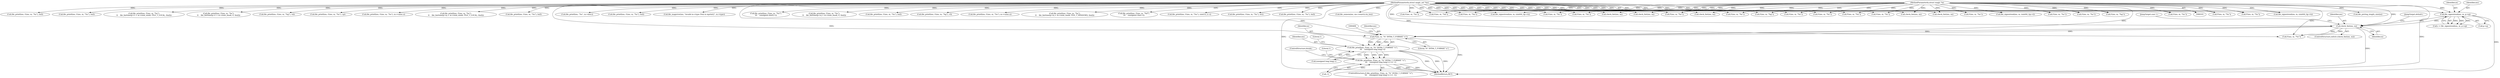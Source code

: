 digraph "0_file_4a284c89d6ef11aca34da65da7d673050a5ea320_5@pointer" {
"1000401" [label="(Call,F(ms, m, \"%\" INT64_T_FORMAT \"u\"))"];
"1000362" [label="(Call,check_fmt(ms, m))"];
"1000355" [label="(Call,file_signextend(ms, m, p->q))"];
"1000102" [label="(MethodParameterIn,struct magic_set *ms)"];
"1000103" [label="(MethodParameterIn,struct magic *m)"];
"1000399" [label="(Call,file_printf(ms, F(ms, m, \"%\" INT64_T_FORMAT \"u\"),\n\t\t\t    (unsigned long long) v))"];
"1000398" [label="(Call,file_printf(ms, F(ms, m, \"%\" INT64_T_FORMAT \"u\"),\n\t\t\t    (unsigned long long) v) == -1)"];
"1001002" [label="(Call,file_printf(ms, \"%s\", m->desc))"];
"1000159" [label="(Call,file_printf(ms, F(ms, m, \"%s\"), buf))"];
"1001029" [label="(Call,file_magerror(ms, \"invalid m->type (%d) in mprint()\", m->type))"];
"1000412" [label="(Literal,1)"];
"1000385" [label="(Call,F(ms, m, \"%s\"))"];
"1000177" [label="(Call,F(ms, m, \"%d\"))"];
"1000396" [label="(JumpTarget,default:)"];
"1000250" [label="(Call,file_printf(ms, F(ms, m, \"%u\"),\n\t\t\t    (unsigned short) v))"];
"1000749" [label="(Call,check_fmt(ms, m))"];
"1000138" [label="(Call,check_fmt(ms, m))"];
"1000607" [label="(Call,F(ms, m, \"%s\"))"];
"1000675" [label="(Call,file_printf(ms, F(ms, m, \"%s\"),\n\t\t    file_fmttime(p->q + m->num_mask, 0, tbuf)))"];
"1000834" [label="(Call,file_printf(ms, F(ms, m, \"%s\"), buf))"];
"1000784" [label="(Call,file_printf(ms, F(ms, m, \"%g\"), vf))"];
"1000442" [label="(Call,file_printf(ms, F(ms, m, \"%s\"), m->value.s))"];
"1000405" [label="(Call,(unsigned long long) v)"];
"1000408" [label="(Call,-1)"];
"1000677" [label="(Call,F(ms, m, \"%s\"))"];
"1000560" [label="(Call,file_pstring_length_size(m))"];
"1000398" [label="(Call,file_printf(ms, F(ms, m, \"%\" INT64_T_FORMAT \"u\"),\n\t\t\t    (unsigned long long) v) == -1)"];
"1000364" [label="(Identifier,m)"];
"1000252" [label="(Call,F(ms, m, \"%u\"))"];
"1000361" [label="(ControlStructure,switch (check_fmt(ms, m)))"];
"1000710" [label="(Call,file_printf(ms, F(ms, m, \"%s\"),\n\t\t    file_fmttime(p->q + m->num_mask, FILE_T_WINDOWS, tbuf)))"];
"1000542" [label="(Call,F(ms, m, \"%s\"))"];
"1000402" [label="(Identifier,ms)"];
"1000357" [label="(Identifier,m)"];
"1000175" [label="(Call,file_printf(ms, F(ms, m, \"%d\"),\n\t\t\t    (unsigned char) v))"];
"1000404" [label="(Literal,\"%\" INT64_T_FORMAT \"u\")"];
"1000213" [label="(Call,check_fmt(ms, m))"];
"1000399" [label="(Call,file_printf(ms, F(ms, m, \"%\" INT64_T_FORMAT \"u\"),\n\t\t\t    (unsigned long long) v))"];
"1000289" [label="(Call,check_fmt(ms, m))"];
"1000326" [label="(Call,file_printf(ms, F(ms, m, \"%u\"), (uint32_t) v))"];
"1000712" [label="(Call,F(ms, m, \"%s\"))"];
"1000540" [label="(Call,file_printf(ms, F(ms, m, \"%s\"), str))"];
"1000768" [label="(Call,file_printf(ms, F(ms, m, \"%s\"), buf))"];
"1001042" [label="(MethodReturn,RET)"];
"1000280" [label="(Call,file_signextend(ms, m, (uint64_t)p->l))"];
"1000102" [label="(MethodParameterIn,struct magic_set *ms)"];
"1000236" [label="(Call,F(ms, m, \"%s\"))"];
"1000356" [label="(Identifier,ms)"];
"1000328" [label="(Call,F(ms, m, \"%u\"))"];
"1000161" [label="(Call,F(ms, m, \"%s\"))"];
"1000770" [label="(Call,F(ms, m, \"%s\"))"];
"1000815" [label="(Call,check_fmt(ms, m))"];
"1000362" [label="(Call,check_fmt(ms, m))"];
"1000836" [label="(Call,F(ms, m, \"%s\"))"];
"1000896" [label="(Call,file_oomem(ms, ms->search.rm_len))"];
"1000910" [label="(Call,F(ms, m, \"%s\"))"];
"1000642" [label="(Call,F(ms, m, \"%s\"))"];
"1000370" [label="(JumpTarget,case 1:)"];
"1000363" [label="(Identifier,ms)"];
"1000204" [label="(Call,file_signextend(ms, m, (uint64_t)p->h))"];
"1000355" [label="(Call,file_signextend(ms, m, p->q))"];
"1000383" [label="(Call,file_printf(ms, F(ms, m, \"%s\"), buf))"];
"1000413" [label="(ControlStructure,break;)"];
"1000400" [label="(Identifier,ms)"];
"1000409" [label="(Literal,1)"];
"1000401" [label="(Call,F(ms, m, \"%\" INT64_T_FORMAT \"u\"))"];
"1000234" [label="(Call,file_printf(ms, F(ms, m, \"%s\"), buf))"];
"1000569" [label="(Call,file_printf(ms, F(ms, m, \"%s\"),\n\t\t    file_fmttime(p->l + m->num_mask, FILE_T_LOCAL, tbuf)))"];
"1000444" [label="(Call,F(ms, m, \"%s\"))"];
"1000605" [label="(Call,file_printf(ms, F(ms, m, \"%s\"),\n\t\t    file_fmttime(p->l + m->num_mask, 0, tbuf)))"];
"1000850" [label="(Call,file_printf(ms, F(ms, m, \"%g\"), vd))"];
"1000397" [label="(ControlStructure,if (file_printf(ms, F(ms, m, \"%\" INT64_T_FORMAT \"u\"),\n\t\t\t    (unsigned long long) v) == -1))"];
"1000129" [label="(Call,file_signextend(ms, m, (uint64_t)p->b))"];
"1000103" [label="(MethodParameterIn,struct magic *m)"];
"1000958" [label="(Call,F(ms, m, \"%s\"))"];
"1000353" [label="(Call,v = file_signextend(ms, m, p->q))"];
"1000786" [label="(Call,F(ms, m, \"%g\"))"];
"1000908" [label="(Call,file_printf(ms, F(ms, m, \"%s\"), cp))"];
"1000956" [label="(Call,file_printf(ms, F(ms, m, \"%s\"), m->value.s))"];
"1000312" [label="(Call,F(ms, m, \"%s\"))"];
"1000640" [label="(Call,file_printf(ms, F(ms, m, \"%s\"),\n\t\t    file_fmttime(p->q + m->num_mask, FILE_T_LOCAL, tbuf)))"];
"1000852" [label="(Call,F(ms, m, \"%g\"))"];
"1000310" [label="(Call,file_printf(ms, F(ms, m, \"%s\"), buf))"];
"1000571" [label="(Call,F(ms, m, \"%s\"))"];
"1000403" [label="(Identifier,m)"];
"1000358" [label="(Call,p->q)"];
"1000401" -> "1000399"  [label="AST: "];
"1000401" -> "1000404"  [label="CFG: "];
"1000402" -> "1000401"  [label="AST: "];
"1000403" -> "1000401"  [label="AST: "];
"1000404" -> "1000401"  [label="AST: "];
"1000406" -> "1000401"  [label="CFG: "];
"1000401" -> "1001042"  [label="DDG: "];
"1000401" -> "1000399"  [label="DDG: "];
"1000401" -> "1000399"  [label="DDG: "];
"1000401" -> "1000399"  [label="DDG: "];
"1000362" -> "1000401"  [label="DDG: "];
"1000362" -> "1000401"  [label="DDG: "];
"1000102" -> "1000401"  [label="DDG: "];
"1000103" -> "1000401"  [label="DDG: "];
"1000362" -> "1000361"  [label="AST: "];
"1000362" -> "1000364"  [label="CFG: "];
"1000363" -> "1000362"  [label="AST: "];
"1000364" -> "1000362"  [label="AST: "];
"1000370" -> "1000362"  [label="CFG: "];
"1000396" -> "1000362"  [label="CFG: "];
"1000362" -> "1001042"  [label="DDG: "];
"1000355" -> "1000362"  [label="DDG: "];
"1000355" -> "1000362"  [label="DDG: "];
"1000102" -> "1000362"  [label="DDG: "];
"1000103" -> "1000362"  [label="DDG: "];
"1000362" -> "1000385"  [label="DDG: "];
"1000362" -> "1000385"  [label="DDG: "];
"1000355" -> "1000353"  [label="AST: "];
"1000355" -> "1000358"  [label="CFG: "];
"1000356" -> "1000355"  [label="AST: "];
"1000357" -> "1000355"  [label="AST: "];
"1000358" -> "1000355"  [label="AST: "];
"1000353" -> "1000355"  [label="CFG: "];
"1000355" -> "1001042"  [label="DDG: "];
"1000355" -> "1000353"  [label="DDG: "];
"1000355" -> "1000353"  [label="DDG: "];
"1000355" -> "1000353"  [label="DDG: "];
"1000102" -> "1000355"  [label="DDG: "];
"1000103" -> "1000355"  [label="DDG: "];
"1000102" -> "1000101"  [label="AST: "];
"1000102" -> "1001042"  [label="DDG: "];
"1000102" -> "1000129"  [label="DDG: "];
"1000102" -> "1000138"  [label="DDG: "];
"1000102" -> "1000159"  [label="DDG: "];
"1000102" -> "1000161"  [label="DDG: "];
"1000102" -> "1000175"  [label="DDG: "];
"1000102" -> "1000177"  [label="DDG: "];
"1000102" -> "1000204"  [label="DDG: "];
"1000102" -> "1000213"  [label="DDG: "];
"1000102" -> "1000234"  [label="DDG: "];
"1000102" -> "1000236"  [label="DDG: "];
"1000102" -> "1000250"  [label="DDG: "];
"1000102" -> "1000252"  [label="DDG: "];
"1000102" -> "1000280"  [label="DDG: "];
"1000102" -> "1000289"  [label="DDG: "];
"1000102" -> "1000310"  [label="DDG: "];
"1000102" -> "1000312"  [label="DDG: "];
"1000102" -> "1000326"  [label="DDG: "];
"1000102" -> "1000328"  [label="DDG: "];
"1000102" -> "1000383"  [label="DDG: "];
"1000102" -> "1000385"  [label="DDG: "];
"1000102" -> "1000399"  [label="DDG: "];
"1000102" -> "1000442"  [label="DDG: "];
"1000102" -> "1000444"  [label="DDG: "];
"1000102" -> "1000540"  [label="DDG: "];
"1000102" -> "1000542"  [label="DDG: "];
"1000102" -> "1000569"  [label="DDG: "];
"1000102" -> "1000571"  [label="DDG: "];
"1000102" -> "1000605"  [label="DDG: "];
"1000102" -> "1000607"  [label="DDG: "];
"1000102" -> "1000640"  [label="DDG: "];
"1000102" -> "1000642"  [label="DDG: "];
"1000102" -> "1000675"  [label="DDG: "];
"1000102" -> "1000677"  [label="DDG: "];
"1000102" -> "1000710"  [label="DDG: "];
"1000102" -> "1000712"  [label="DDG: "];
"1000102" -> "1000749"  [label="DDG: "];
"1000102" -> "1000768"  [label="DDG: "];
"1000102" -> "1000770"  [label="DDG: "];
"1000102" -> "1000784"  [label="DDG: "];
"1000102" -> "1000786"  [label="DDG: "];
"1000102" -> "1000815"  [label="DDG: "];
"1000102" -> "1000834"  [label="DDG: "];
"1000102" -> "1000836"  [label="DDG: "];
"1000102" -> "1000850"  [label="DDG: "];
"1000102" -> "1000852"  [label="DDG: "];
"1000102" -> "1000896"  [label="DDG: "];
"1000102" -> "1000908"  [label="DDG: "];
"1000102" -> "1000910"  [label="DDG: "];
"1000102" -> "1000956"  [label="DDG: "];
"1000102" -> "1000958"  [label="DDG: "];
"1000102" -> "1001002"  [label="DDG: "];
"1000102" -> "1001029"  [label="DDG: "];
"1000103" -> "1000101"  [label="AST: "];
"1000103" -> "1001042"  [label="DDG: "];
"1000103" -> "1000129"  [label="DDG: "];
"1000103" -> "1000138"  [label="DDG: "];
"1000103" -> "1000161"  [label="DDG: "];
"1000103" -> "1000177"  [label="DDG: "];
"1000103" -> "1000204"  [label="DDG: "];
"1000103" -> "1000213"  [label="DDG: "];
"1000103" -> "1000236"  [label="DDG: "];
"1000103" -> "1000252"  [label="DDG: "];
"1000103" -> "1000280"  [label="DDG: "];
"1000103" -> "1000289"  [label="DDG: "];
"1000103" -> "1000312"  [label="DDG: "];
"1000103" -> "1000328"  [label="DDG: "];
"1000103" -> "1000385"  [label="DDG: "];
"1000103" -> "1000444"  [label="DDG: "];
"1000103" -> "1000542"  [label="DDG: "];
"1000103" -> "1000560"  [label="DDG: "];
"1000103" -> "1000571"  [label="DDG: "];
"1000103" -> "1000607"  [label="DDG: "];
"1000103" -> "1000642"  [label="DDG: "];
"1000103" -> "1000677"  [label="DDG: "];
"1000103" -> "1000712"  [label="DDG: "];
"1000103" -> "1000749"  [label="DDG: "];
"1000103" -> "1000770"  [label="DDG: "];
"1000103" -> "1000786"  [label="DDG: "];
"1000103" -> "1000815"  [label="DDG: "];
"1000103" -> "1000836"  [label="DDG: "];
"1000103" -> "1000852"  [label="DDG: "];
"1000103" -> "1000910"  [label="DDG: "];
"1000103" -> "1000958"  [label="DDG: "];
"1000399" -> "1000398"  [label="AST: "];
"1000399" -> "1000405"  [label="CFG: "];
"1000400" -> "1000399"  [label="AST: "];
"1000405" -> "1000399"  [label="AST: "];
"1000409" -> "1000399"  [label="CFG: "];
"1000399" -> "1001042"  [label="DDG: "];
"1000399" -> "1001042"  [label="DDG: "];
"1000399" -> "1001042"  [label="DDG: "];
"1000399" -> "1000398"  [label="DDG: "];
"1000399" -> "1000398"  [label="DDG: "];
"1000399" -> "1000398"  [label="DDG: "];
"1000405" -> "1000399"  [label="DDG: "];
"1000398" -> "1000397"  [label="AST: "];
"1000398" -> "1000408"  [label="CFG: "];
"1000408" -> "1000398"  [label="AST: "];
"1000412" -> "1000398"  [label="CFG: "];
"1000413" -> "1000398"  [label="CFG: "];
"1000398" -> "1001042"  [label="DDG: "];
"1000398" -> "1001042"  [label="DDG: "];
"1000398" -> "1001042"  [label="DDG: "];
"1000408" -> "1000398"  [label="DDG: "];
}
